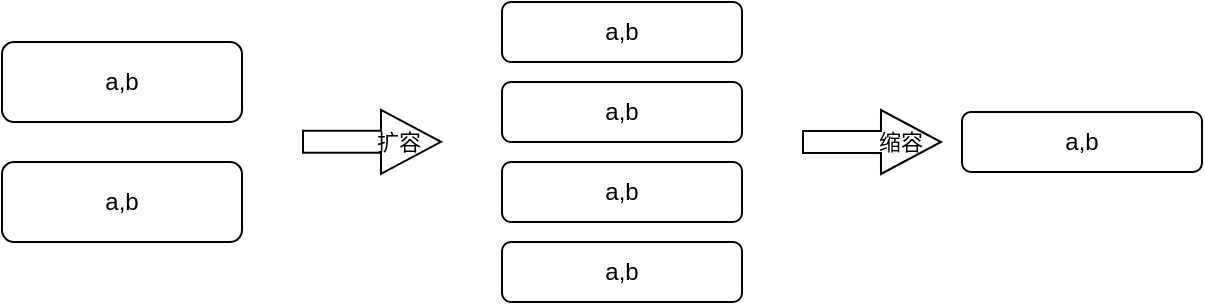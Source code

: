 <mxfile version="21.7.2" type="github">
  <diagram name="Page-1" id="GpOjDrgtLoO-brThM8L4">
    <mxGraphModel dx="2074" dy="1118" grid="1" gridSize="10" guides="1" tooltips="1" connect="1" arrows="1" fold="1" page="1" pageScale="1" pageWidth="827" pageHeight="1169" math="0" shadow="0">
      <root>
        <mxCell id="0" />
        <mxCell id="1" parent="0" />
        <mxCell id="vmSKmzuoKI_OMBGahfuy-1" value="a,b" style="rounded=1;whiteSpace=wrap;html=1;" vertex="1" parent="1">
          <mxGeometry x="120" y="300" width="120" height="40" as="geometry" />
        </mxCell>
        <mxCell id="vmSKmzuoKI_OMBGahfuy-2" value="a,b" style="rounded=1;whiteSpace=wrap;html=1;" vertex="1" parent="1">
          <mxGeometry x="120" y="360" width="120" height="40" as="geometry" />
        </mxCell>
        <mxCell id="vmSKmzuoKI_OMBGahfuy-3" value="a,b" style="rounded=1;whiteSpace=wrap;html=1;" vertex="1" parent="1">
          <mxGeometry x="370" y="280" width="120" height="30" as="geometry" />
        </mxCell>
        <mxCell id="vmSKmzuoKI_OMBGahfuy-4" value="a,b" style="rounded=1;whiteSpace=wrap;html=1;" vertex="1" parent="1">
          <mxGeometry x="370" y="320" width="120" height="30" as="geometry" />
        </mxCell>
        <mxCell id="vmSKmzuoKI_OMBGahfuy-5" value="a,b" style="rounded=1;whiteSpace=wrap;html=1;" vertex="1" parent="1">
          <mxGeometry x="370" y="360" width="120" height="30" as="geometry" />
        </mxCell>
        <mxCell id="vmSKmzuoKI_OMBGahfuy-6" value="a,b" style="rounded=1;whiteSpace=wrap;html=1;" vertex="1" parent="1">
          <mxGeometry x="370" y="400" width="120" height="30" as="geometry" />
        </mxCell>
        <mxCell id="vmSKmzuoKI_OMBGahfuy-7" value="" style="shape=flexArrow;endArrow=classic;html=1;rounded=0;width=11;endSize=9.67;" edge="1" parent="1">
          <mxGeometry width="50" height="50" relative="1" as="geometry">
            <mxPoint x="270" y="349.92" as="sourcePoint" />
            <mxPoint x="340" y="349.92" as="targetPoint" />
          </mxGeometry>
        </mxCell>
        <mxCell id="vmSKmzuoKI_OMBGahfuy-8" value="扩容" style="edgeLabel;html=1;align=center;verticalAlign=middle;resizable=0;points=[];labelBackgroundColor=none;" vertex="1" connectable="0" parent="vmSKmzuoKI_OMBGahfuy-7">
          <mxGeometry x="-0.152" y="3" relative="1" as="geometry">
            <mxPoint x="18" y="3" as="offset" />
          </mxGeometry>
        </mxCell>
        <mxCell id="vmSKmzuoKI_OMBGahfuy-9" value="" style="shape=flexArrow;endArrow=classic;html=1;rounded=0;width=11;endSize=9.67;" edge="1" parent="1">
          <mxGeometry width="50" height="50" relative="1" as="geometry">
            <mxPoint x="520" y="350" as="sourcePoint" />
            <mxPoint x="590" y="350" as="targetPoint" />
          </mxGeometry>
        </mxCell>
        <mxCell id="vmSKmzuoKI_OMBGahfuy-10" value="缩容" style="edgeLabel;html=1;align=center;verticalAlign=middle;resizable=0;points=[];labelBackgroundColor=none;" vertex="1" connectable="0" parent="vmSKmzuoKI_OMBGahfuy-9">
          <mxGeometry x="-0.019" y="-2" relative="1" as="geometry">
            <mxPoint x="14" y="-2" as="offset" />
          </mxGeometry>
        </mxCell>
        <mxCell id="vmSKmzuoKI_OMBGahfuy-11" value="a,b" style="rounded=1;whiteSpace=wrap;html=1;" vertex="1" parent="1">
          <mxGeometry x="600" y="335" width="120" height="30" as="geometry" />
        </mxCell>
      </root>
    </mxGraphModel>
  </diagram>
</mxfile>
